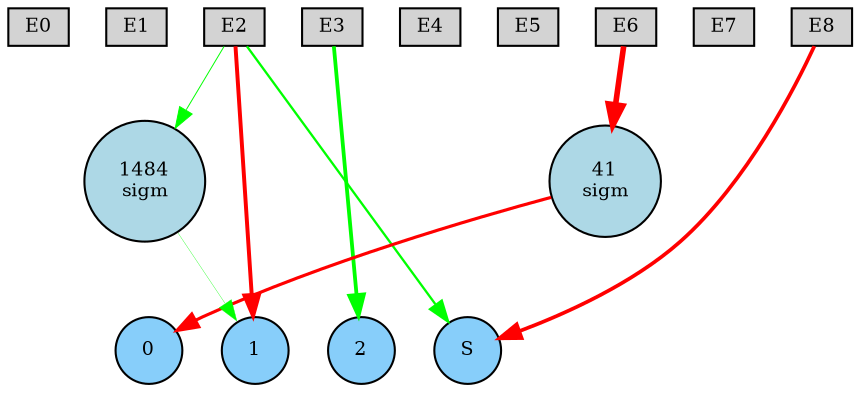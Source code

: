 digraph {
	node [fontsize=9 height=0.2 shape=circle width=0.2]
	subgraph inputs {
		node [shape=box style=filled]
		rank=source
		E0 [fillcolor=lightgray]
		E1 [fillcolor=lightgray]
		E0 -> E1 [style=invis]
		E2 [fillcolor=lightgray]
		E1 -> E2 [style=invis]
		E3 [fillcolor=lightgray]
		E2 -> E3 [style=invis]
		E4 [fillcolor=lightgray]
		E3 -> E4 [style=invis]
		E5 [fillcolor=lightgray]
		E4 -> E5 [style=invis]
		E6 [fillcolor=lightgray]
		E5 -> E6 [style=invis]
		E7 [fillcolor=lightgray]
		E6 -> E7 [style=invis]
		E8 [fillcolor=lightgray]
		E7 -> E8 [style=invis]
	}
	subgraph outputs {
		node [style=filled]
		rank=sink
		0 [fillcolor=lightskyblue fontsize=9 height=0.2 shape=circle width=0.2]
		1 [fillcolor=lightskyblue fontsize=9 height=0.2 shape=circle width=0.2]
		0 -> 1 [style=invis]
		2 [fillcolor=lightskyblue fontsize=9 height=0.2 shape=circle width=0.2]
		1 -> 2 [style=invis]
		S [fillcolor=lightskyblue fontsize=9 height=0.2 shape=circle width=0.2]
		2 -> S [style=invis]
	}
	41 [label="41
sigm" fillcolor=lightblue style=filled]
	1484 [label="1484
sigm" fillcolor=lightblue style=filled]
	E2 -> 1 [color=red penwidth=1.8942424158227906 style=solid]
	E8 -> S [color=red penwidth=1.7797420399171306 style=solid]
	41 -> 0 [color=red penwidth=1.5160818558089721 style=solid]
	E6 -> 41 [color=red penwidth=2.7012659942665413 style=solid]
	E3 -> 2 [color=green penwidth=1.822564801813452 style=solid]
	E2 -> S [color=green penwidth=1.103761276859623 style=solid]
	E2 -> 1484 [color=green penwidth=0.4658530183586973 style=solid]
	1484 -> 1 [color=green penwidth=0.16094978864193832 style=solid]
}
